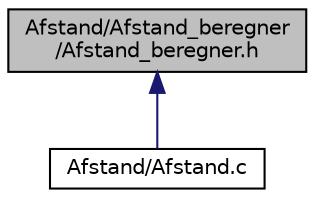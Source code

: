 digraph "Afstand/Afstand_beregner/Afstand_beregner.h"
{
 // LATEX_PDF_SIZE
  edge [fontname="Helvetica",fontsize="10",labelfontname="Helvetica",labelfontsize="10"];
  node [fontname="Helvetica",fontsize="10",shape=record];
  Node1 [label="Afstand/Afstand_beregner\l/Afstand_beregner.h",height=0.2,width=0.4,color="black", fillcolor="grey75", style="filled", fontcolor="black",tooltip=" "];
  Node1 -> Node2 [dir="back",color="midnightblue",fontsize="10",style="solid",fontname="Helvetica"];
  Node2 [label="Afstand/Afstand.c",height=0.2,width=0.4,color="black", fillcolor="white", style="filled",URL="$_afstand_8c.html",tooltip=" "];
}
